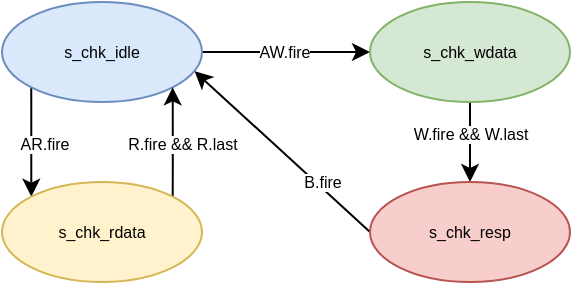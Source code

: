 <mxfile version="26.2.14">
  <diagram name="第 1 页" id="ib4GrtL0Vr4PbU2AfSvT">
    <mxGraphModel dx="879" dy="494" grid="1" gridSize="10" guides="1" tooltips="1" connect="1" arrows="1" fold="1" page="1" pageScale="1" pageWidth="827" pageHeight="1169" math="0" shadow="0">
      <root>
        <mxCell id="0" />
        <mxCell id="1" parent="0" />
        <mxCell id="mtRHpkaNLtio4RJ1GgYN-6" style="edgeStyle=orthogonalEdgeStyle;rounded=0;orthogonalLoop=1;jettySize=auto;html=1;entryX=0;entryY=0;entryDx=0;entryDy=0;exitX=0;exitY=1;exitDx=0;exitDy=0;curved=1;" parent="1" source="mtRHpkaNLtio4RJ1GgYN-2" target="mtRHpkaNLtio4RJ1GgYN-3" edge="1">
          <mxGeometry relative="1" as="geometry">
            <Array as="points">
              <mxPoint x="144" y="120" />
              <mxPoint x="144" y="120" />
            </Array>
          </mxGeometry>
        </mxCell>
        <mxCell id="mtRHpkaNLtio4RJ1GgYN-7" value="AR.fire" style="edgeLabel;html=1;align=center;verticalAlign=middle;resizable=0;points=[];fontSize=8;" parent="mtRHpkaNLtio4RJ1GgYN-6" vertex="1" connectable="0">
          <mxGeometry y="-1" relative="1" as="geometry">
            <mxPoint x="7" y="53" as="offset" />
          </mxGeometry>
        </mxCell>
        <mxCell id="mtRHpkaNLtio4RJ1GgYN-12" style="edgeStyle=orthogonalEdgeStyle;rounded=0;orthogonalLoop=1;jettySize=auto;html=1;exitX=1;exitY=0.5;exitDx=0;exitDy=0;entryX=0;entryY=0.5;entryDx=0;entryDy=0;curved=1;fontSize=8;" parent="1" source="mtRHpkaNLtio4RJ1GgYN-2" target="mtRHpkaNLtio4RJ1GgYN-10" edge="1">
          <mxGeometry relative="1" as="geometry" />
        </mxCell>
        <mxCell id="mtRHpkaNLtio4RJ1GgYN-13" value="AW.fire" style="edgeLabel;html=1;align=center;verticalAlign=middle;resizable=0;points=[];fontSize=8;" parent="mtRHpkaNLtio4RJ1GgYN-12" vertex="1" connectable="0">
          <mxGeometry x="-0.062" y="2" relative="1" as="geometry">
            <mxPoint x="1" y="2" as="offset" />
          </mxGeometry>
        </mxCell>
        <mxCell id="mtRHpkaNLtio4RJ1GgYN-2" value="s_chk_idle" style="ellipse;whiteSpace=wrap;html=1;fillColor=#dae8fc;strokeColor=#6c8ebf;fontSize=8;" parent="1" vertex="1">
          <mxGeometry x="130" y="130" width="100" height="50" as="geometry" />
        </mxCell>
        <mxCell id="mtRHpkaNLtio4RJ1GgYN-8" style="edgeStyle=orthogonalEdgeStyle;rounded=0;orthogonalLoop=1;jettySize=auto;html=1;exitX=1;exitY=0;exitDx=0;exitDy=0;entryX=1;entryY=1;entryDx=0;entryDy=0;curved=0;fontSize=8;" parent="1" source="mtRHpkaNLtio4RJ1GgYN-3" target="mtRHpkaNLtio4RJ1GgYN-2" edge="1">
          <mxGeometry relative="1" as="geometry">
            <Array as="points">
              <mxPoint x="216" y="210" />
              <mxPoint x="216" y="210" />
            </Array>
          </mxGeometry>
        </mxCell>
        <mxCell id="mtRHpkaNLtio4RJ1GgYN-9" value="R.fire &amp;amp;&amp;amp; R.last" style="edgeLabel;html=1;align=center;verticalAlign=middle;resizable=0;points=[];fontSize=8;" parent="mtRHpkaNLtio4RJ1GgYN-8" vertex="1" connectable="0">
          <mxGeometry x="0.013" y="1" relative="1" as="geometry">
            <mxPoint x="5" y="1" as="offset" />
          </mxGeometry>
        </mxCell>
        <mxCell id="mtRHpkaNLtio4RJ1GgYN-3" value="s_chk_rdata" style="ellipse;whiteSpace=wrap;html=1;fillColor=#fff2cc;strokeColor=#d6b656;fontSize=8;" parent="1" vertex="1">
          <mxGeometry x="130" y="220" width="100" height="50" as="geometry" />
        </mxCell>
        <mxCell id="mtRHpkaNLtio4RJ1GgYN-17" style="edgeStyle=orthogonalEdgeStyle;rounded=0;orthogonalLoop=1;jettySize=auto;html=1;entryX=0.5;entryY=0;entryDx=0;entryDy=0;fontSize=8;" parent="1" source="mtRHpkaNLtio4RJ1GgYN-10" target="mtRHpkaNLtio4RJ1GgYN-16" edge="1">
          <mxGeometry relative="1" as="geometry">
            <mxPoint x="314" y="245" as="targetPoint" />
          </mxGeometry>
        </mxCell>
        <mxCell id="mtRHpkaNLtio4RJ1GgYN-19" value="W.fire &amp;amp;&amp;amp; W.last" style="edgeLabel;html=1;align=center;verticalAlign=middle;resizable=0;points=[];fontSize=8;" parent="mtRHpkaNLtio4RJ1GgYN-17" vertex="1" connectable="0">
          <mxGeometry x="0.151" relative="1" as="geometry">
            <mxPoint y="-7" as="offset" />
          </mxGeometry>
        </mxCell>
        <mxCell id="mtRHpkaNLtio4RJ1GgYN-10" value="s_chk_wdata" style="ellipse;whiteSpace=wrap;html=1;fillColor=#d5e8d4;strokeColor=#82b366;fontSize=8;" parent="1" vertex="1">
          <mxGeometry x="314" y="130" width="100" height="50" as="geometry" />
        </mxCell>
        <mxCell id="mtRHpkaNLtio4RJ1GgYN-22" style="rounded=0;orthogonalLoop=1;jettySize=auto;html=1;exitX=0;exitY=0.5;exitDx=0;exitDy=0;entryX=0.963;entryY=0.693;entryDx=0;entryDy=0;entryPerimeter=0;fontSize=8;" parent="1" source="mtRHpkaNLtio4RJ1GgYN-16" target="mtRHpkaNLtio4RJ1GgYN-2" edge="1">
          <mxGeometry relative="1" as="geometry">
            <mxPoint x="180" y="180" as="targetPoint" />
          </mxGeometry>
        </mxCell>
        <mxCell id="mtRHpkaNLtio4RJ1GgYN-24" value="B.fire" style="edgeLabel;html=1;align=center;verticalAlign=middle;resizable=0;points=[];fontSize=8;" parent="mtRHpkaNLtio4RJ1GgYN-22" vertex="1" connectable="0">
          <mxGeometry x="-0.003" y="-1" relative="1" as="geometry">
            <mxPoint x="19" y="16" as="offset" />
          </mxGeometry>
        </mxCell>
        <mxCell id="mtRHpkaNLtio4RJ1GgYN-16" value="s_chk_resp" style="ellipse;whiteSpace=wrap;html=1;fillColor=#f8cecc;strokeColor=#b85450;fontSize=8;" parent="1" vertex="1">
          <mxGeometry x="314" y="220" width="100" height="50" as="geometry" />
        </mxCell>
      </root>
    </mxGraphModel>
  </diagram>
</mxfile>

